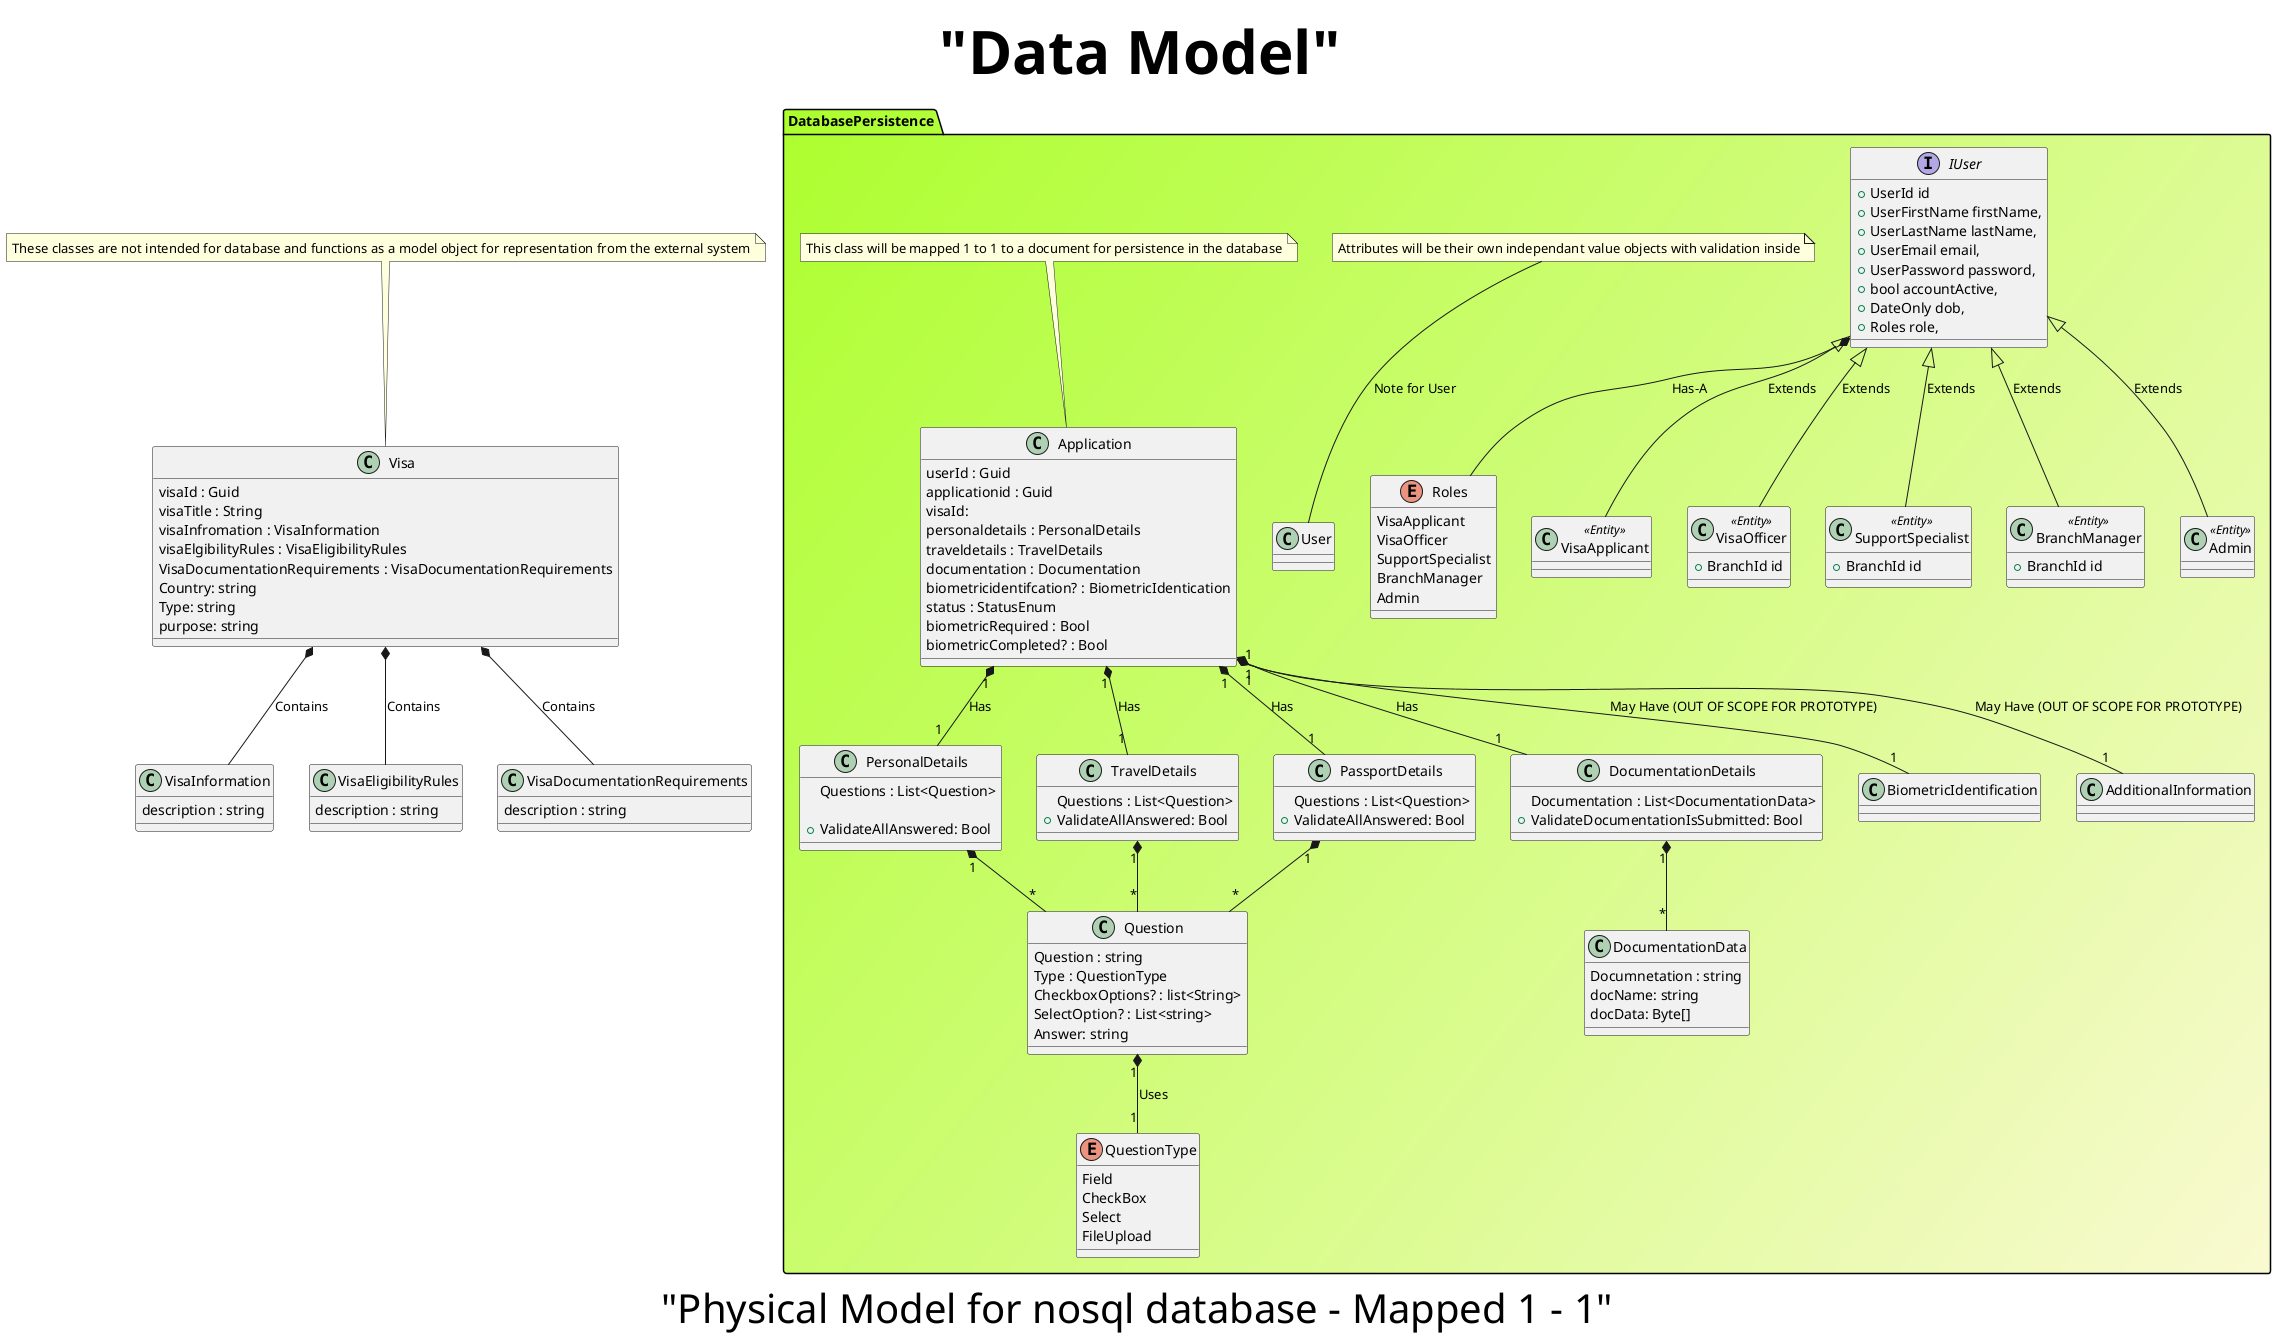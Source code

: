 @startuml
title <size:60> "Data Model"
caption <size:40> "Physical Model for nosql database - Mapped 1 - 1"

package DatabasePersistence #GreenYellow/LightGoldenRodYellow {
Interface IUser{
+UserId id
+UserFirstName firstName,
+UserLastName lastName,
+UserEmail email,
+UserPassword password,
+bool accountActive,
+DateOnly dob,
+Roles role,
}

enum Roles{
VisaApplicant
VisaOfficer
SupportSpecialist
BranchManager
Admin
}

IUser *-- Roles : Has-A

class VisaApplicant <<Entity>>{

}

class VisaOfficer <<Entity>>{
+BranchId id
}

class SupportSpecialist <<Entity>>{
+BranchId id
}

class BranchManager <<Entity>>{
+BranchId id
}

class Admin <<Entity>>{
}

IUser <|-- VisaApplicant : Extends
IUser <|-- VisaOfficer : Extends
IUser <|-- SupportSpecialist : Extends
IUser <|-- BranchManager : Extends
IUser <|-- Admin : Extends


note "Attributes will be their own independant value objects with validation inside" as note_user
note_user --> User: Note for User



class Application {
    userId : Guid
    applicationid : Guid
    visaId:
    personaldetails : PersonalDetails
    traveldetails : TravelDetails
    documentation : Documentation
    biometricidentifcation? : BiometricIdentication
    status : StatusEnum
    biometricRequired : Bool
    biometricCompleted? : Bool
}

class PersonalDetails{
    Questions : List<Question>

    +ValidateAllAnswered: Bool
}

class TravelDetails{
    Questions : List<Question>
    +ValidateAllAnswered: Bool
}

class PassportDetails{
    Questions : List<Question>
    +ValidateAllAnswered: Bool
}

class DocumentationDetails{
    Documentation : List<DocumentationData>
    +ValidateDocumentationIsSubmitted: Bool
}


class BiometricIdentification{

}

class AdditionalInformation {

}

class Question{
    Question : string
    Type : QuestionType
    CheckboxOptions? : list<String>
    SelectOption? : List<string>
    Answer: string
}

class DocumentationData{
    Documnetation : string
    docName: string
    docData: Byte[] 
}

enum QuestionType{
    Field
    CheckBox
    Select
    FileUpload
}

Application "1" *-- "1" PersonalDetails: Has
Application "1" *-- "1" TravelDetails: Has
Application "1" *-- "1" PassportDetails: Has
Application "1" *-- "1" DocumentationDetails: Has
Application "1" *-- "1" BiometricIdentification: May Have (OUT OF SCOPE FOR PROTOTYPE)
Application "1" *-- "1" AdditionalInformation: May Have (OUT OF SCOPE FOR PROTOTYPE)

PersonalDetails "1" *-- "*" Question
TravelDetails "1" *-- "*" Question
PassportDetails "1" *-- "*" Question
DocumentationDetails "1" *-- "*" DocumentationData

Question "1" *-- "1"  QuestionType: Uses 

note "This class will be mapped 1 to 1 to a document for persistence in the database" as note_Application
note_Application --> Application
}

Class Visa {
 visaId : Guid
 visaTitle : String
 visaInfromation : VisaInformation
 visaElgibilityRules : VisaEligibilityRules
 VisaDocumentationRequirements : VisaDocumentationRequirements
 Country: string
 Type: string
 purpose: string
}

Class VisaInformation{
    description : string
}

Class VisaEligibilityRules{
    description : string
}

Class VisaDocumentationRequirements{
    description : string
}


Visa *-- VisaInformation: Contains
Visa *-- VisaEligibilityRules: Contains
Visa *-- VisaDocumentationRequirements: Contains


note "These classes are not intended for database and functions as a model object for representation from the external system" as note_Visas
note_Visas -- Visa
@enduml

note "seperate into package to show that visas are xternal"